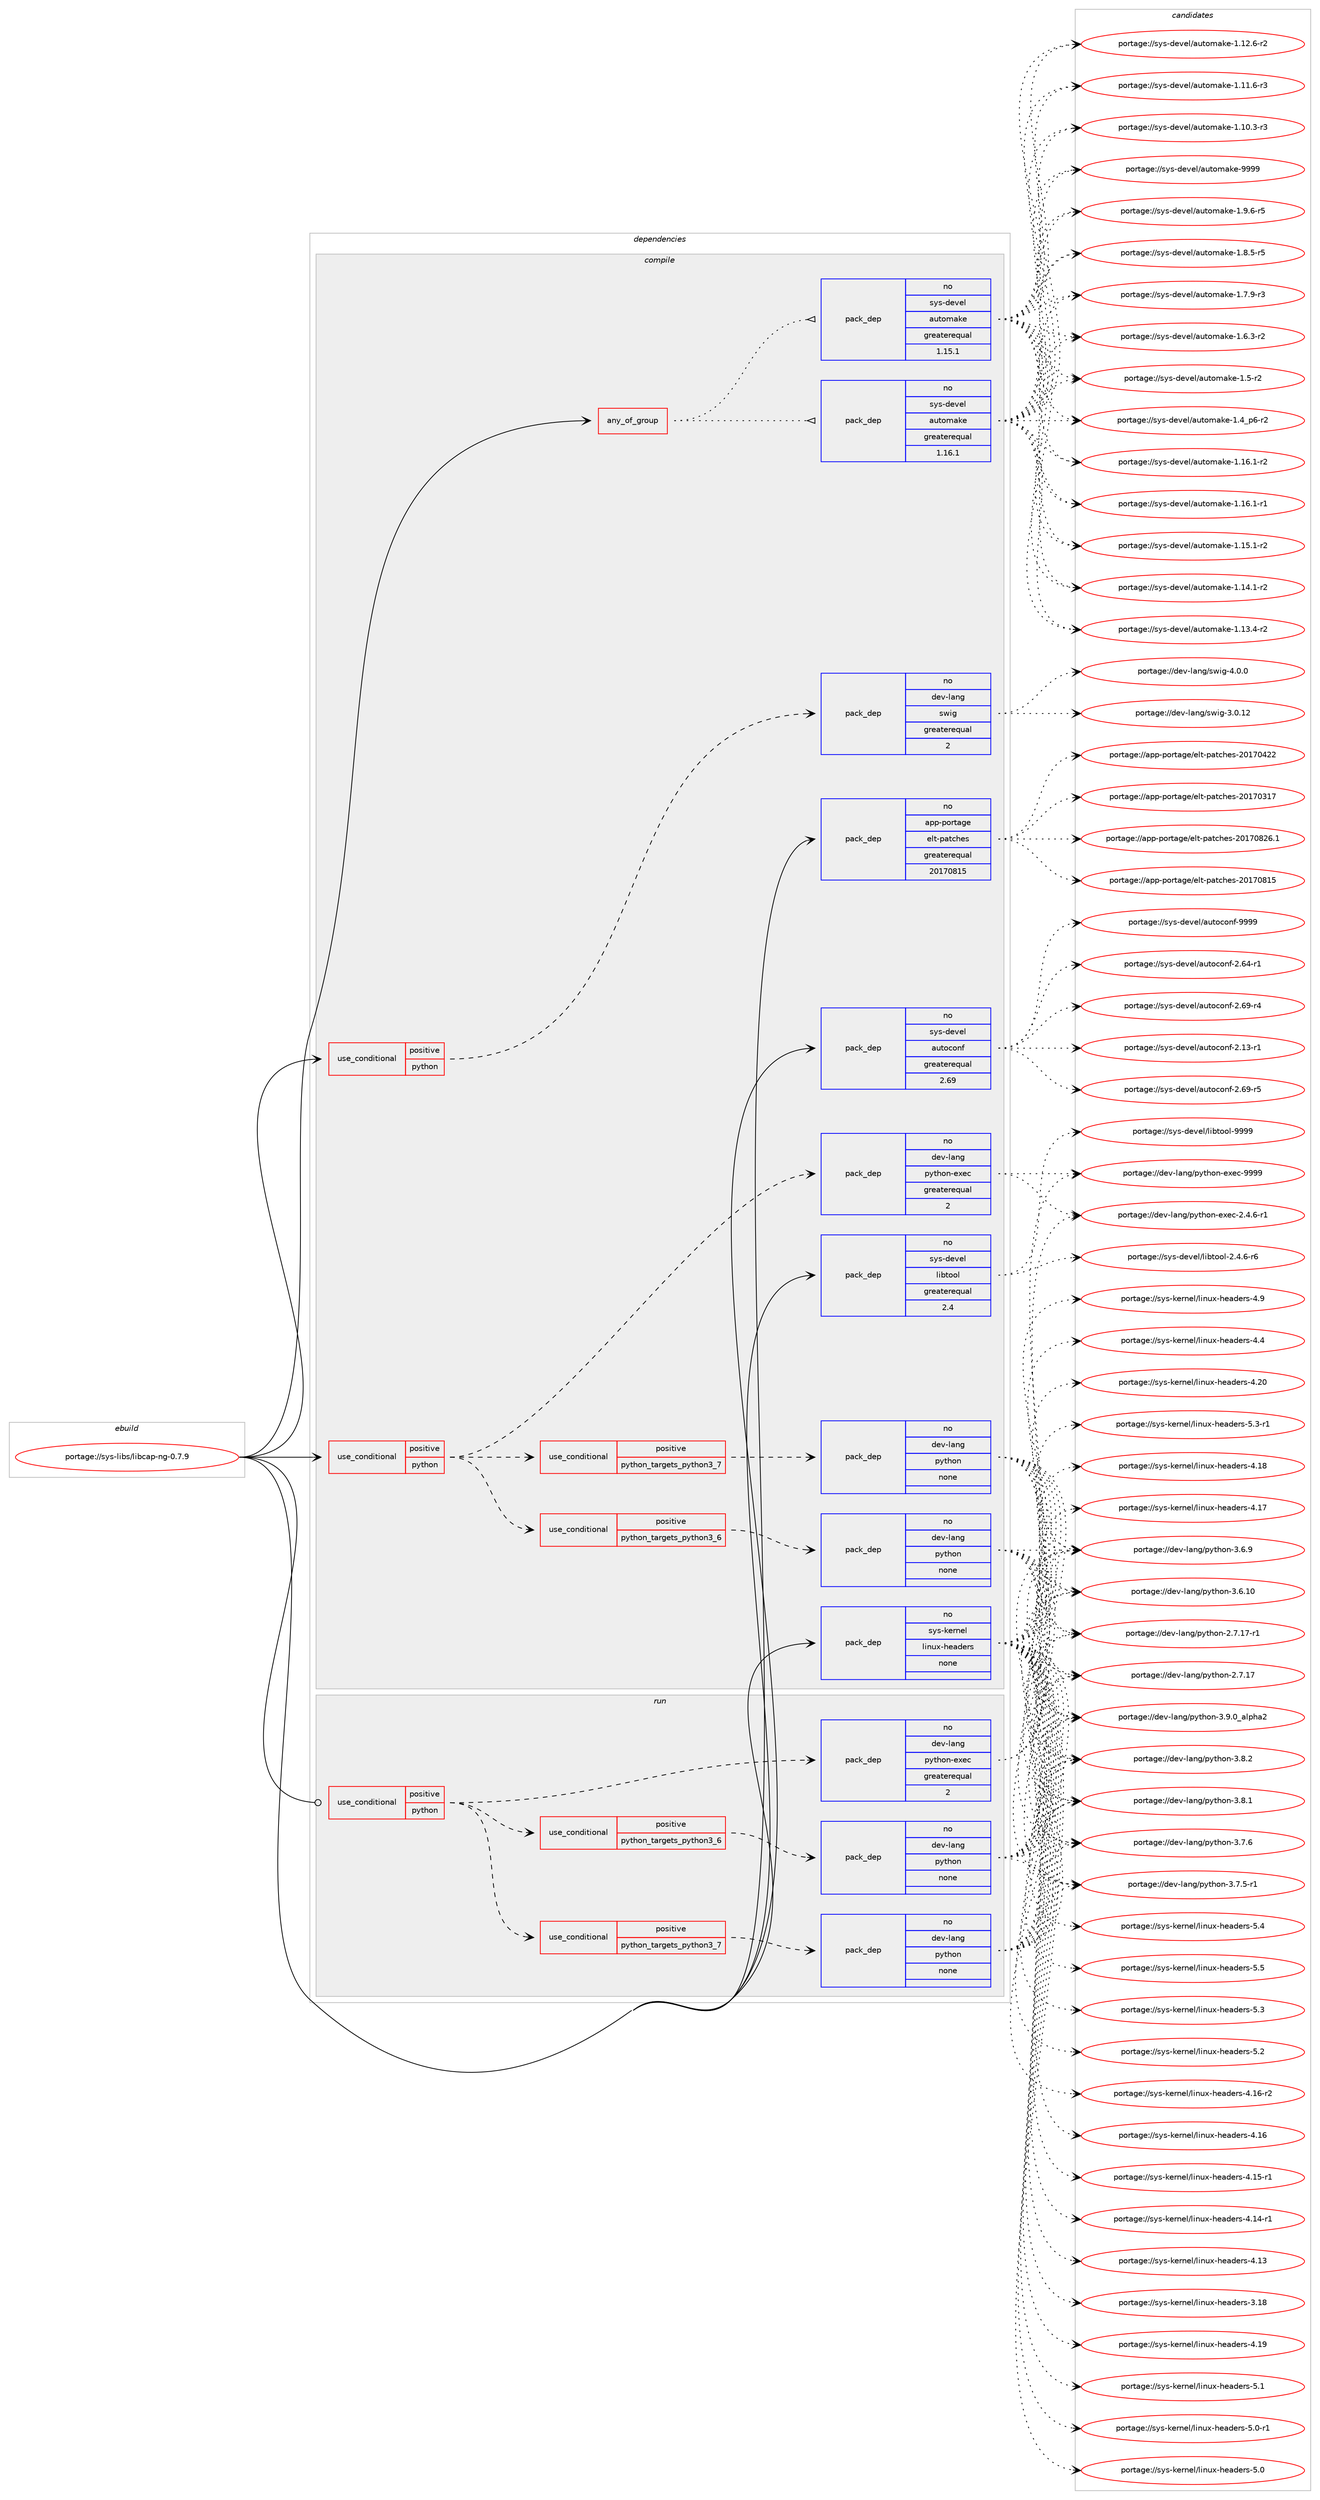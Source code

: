 digraph prolog {

# *************
# Graph options
# *************

newrank=true;
concentrate=true;
compound=true;
graph [rankdir=LR,fontname=Helvetica,fontsize=10,ranksep=1.5];#, ranksep=2.5, nodesep=0.2];
edge  [arrowhead=vee];
node  [fontname=Helvetica,fontsize=10];

# **********
# The ebuild
# **********

subgraph cluster_leftcol {
color=gray;
rank=same;
label=<<i>ebuild</i>>;
id [label="portage://sys-libs/libcap-ng-0.7.9", color=red, width=4, href="../sys-libs/libcap-ng-0.7.9.svg"];
}

# ****************
# The dependencies
# ****************

subgraph cluster_midcol {
color=gray;
label=<<i>dependencies</i>>;
subgraph cluster_compile {
fillcolor="#eeeeee";
style=filled;
label=<<i>compile</i>>;
subgraph any733 {
dependency29850 [label=<<TABLE BORDER="0" CELLBORDER="1" CELLSPACING="0" CELLPADDING="4"><TR><TD CELLPADDING="10">any_of_group</TD></TR></TABLE>>, shape=none, color=red];subgraph pack23766 {
dependency29851 [label=<<TABLE BORDER="0" CELLBORDER="1" CELLSPACING="0" CELLPADDING="4" WIDTH="220"><TR><TD ROWSPAN="6" CELLPADDING="30">pack_dep</TD></TR><TR><TD WIDTH="110">no</TD></TR><TR><TD>sys-devel</TD></TR><TR><TD>automake</TD></TR><TR><TD>greaterequal</TD></TR><TR><TD>1.16.1</TD></TR></TABLE>>, shape=none, color=blue];
}
dependency29850:e -> dependency29851:w [weight=20,style="dotted",arrowhead="oinv"];
subgraph pack23767 {
dependency29852 [label=<<TABLE BORDER="0" CELLBORDER="1" CELLSPACING="0" CELLPADDING="4" WIDTH="220"><TR><TD ROWSPAN="6" CELLPADDING="30">pack_dep</TD></TR><TR><TD WIDTH="110">no</TD></TR><TR><TD>sys-devel</TD></TR><TR><TD>automake</TD></TR><TR><TD>greaterequal</TD></TR><TR><TD>1.15.1</TD></TR></TABLE>>, shape=none, color=blue];
}
dependency29850:e -> dependency29852:w [weight=20,style="dotted",arrowhead="oinv"];
}
id:e -> dependency29850:w [weight=20,style="solid",arrowhead="vee"];
subgraph cond5328 {
dependency29853 [label=<<TABLE BORDER="0" CELLBORDER="1" CELLSPACING="0" CELLPADDING="4"><TR><TD ROWSPAN="3" CELLPADDING="10">use_conditional</TD></TR><TR><TD>positive</TD></TR><TR><TD>python</TD></TR></TABLE>>, shape=none, color=red];
subgraph cond5329 {
dependency29854 [label=<<TABLE BORDER="0" CELLBORDER="1" CELLSPACING="0" CELLPADDING="4"><TR><TD ROWSPAN="3" CELLPADDING="10">use_conditional</TD></TR><TR><TD>positive</TD></TR><TR><TD>python_targets_python3_6</TD></TR></TABLE>>, shape=none, color=red];
subgraph pack23768 {
dependency29855 [label=<<TABLE BORDER="0" CELLBORDER="1" CELLSPACING="0" CELLPADDING="4" WIDTH="220"><TR><TD ROWSPAN="6" CELLPADDING="30">pack_dep</TD></TR><TR><TD WIDTH="110">no</TD></TR><TR><TD>dev-lang</TD></TR><TR><TD>python</TD></TR><TR><TD>none</TD></TR><TR><TD></TD></TR></TABLE>>, shape=none, color=blue];
}
dependency29854:e -> dependency29855:w [weight=20,style="dashed",arrowhead="vee"];
}
dependency29853:e -> dependency29854:w [weight=20,style="dashed",arrowhead="vee"];
subgraph cond5330 {
dependency29856 [label=<<TABLE BORDER="0" CELLBORDER="1" CELLSPACING="0" CELLPADDING="4"><TR><TD ROWSPAN="3" CELLPADDING="10">use_conditional</TD></TR><TR><TD>positive</TD></TR><TR><TD>python_targets_python3_7</TD></TR></TABLE>>, shape=none, color=red];
subgraph pack23769 {
dependency29857 [label=<<TABLE BORDER="0" CELLBORDER="1" CELLSPACING="0" CELLPADDING="4" WIDTH="220"><TR><TD ROWSPAN="6" CELLPADDING="30">pack_dep</TD></TR><TR><TD WIDTH="110">no</TD></TR><TR><TD>dev-lang</TD></TR><TR><TD>python</TD></TR><TR><TD>none</TD></TR><TR><TD></TD></TR></TABLE>>, shape=none, color=blue];
}
dependency29856:e -> dependency29857:w [weight=20,style="dashed",arrowhead="vee"];
}
dependency29853:e -> dependency29856:w [weight=20,style="dashed",arrowhead="vee"];
subgraph pack23770 {
dependency29858 [label=<<TABLE BORDER="0" CELLBORDER="1" CELLSPACING="0" CELLPADDING="4" WIDTH="220"><TR><TD ROWSPAN="6" CELLPADDING="30">pack_dep</TD></TR><TR><TD WIDTH="110">no</TD></TR><TR><TD>dev-lang</TD></TR><TR><TD>python-exec</TD></TR><TR><TD>greaterequal</TD></TR><TR><TD>2</TD></TR></TABLE>>, shape=none, color=blue];
}
dependency29853:e -> dependency29858:w [weight=20,style="dashed",arrowhead="vee"];
}
id:e -> dependency29853:w [weight=20,style="solid",arrowhead="vee"];
subgraph cond5331 {
dependency29859 [label=<<TABLE BORDER="0" CELLBORDER="1" CELLSPACING="0" CELLPADDING="4"><TR><TD ROWSPAN="3" CELLPADDING="10">use_conditional</TD></TR><TR><TD>positive</TD></TR><TR><TD>python</TD></TR></TABLE>>, shape=none, color=red];
subgraph pack23771 {
dependency29860 [label=<<TABLE BORDER="0" CELLBORDER="1" CELLSPACING="0" CELLPADDING="4" WIDTH="220"><TR><TD ROWSPAN="6" CELLPADDING="30">pack_dep</TD></TR><TR><TD WIDTH="110">no</TD></TR><TR><TD>dev-lang</TD></TR><TR><TD>swig</TD></TR><TR><TD>greaterequal</TD></TR><TR><TD>2</TD></TR></TABLE>>, shape=none, color=blue];
}
dependency29859:e -> dependency29860:w [weight=20,style="dashed",arrowhead="vee"];
}
id:e -> dependency29859:w [weight=20,style="solid",arrowhead="vee"];
subgraph pack23772 {
dependency29861 [label=<<TABLE BORDER="0" CELLBORDER="1" CELLSPACING="0" CELLPADDING="4" WIDTH="220"><TR><TD ROWSPAN="6" CELLPADDING="30">pack_dep</TD></TR><TR><TD WIDTH="110">no</TD></TR><TR><TD>app-portage</TD></TR><TR><TD>elt-patches</TD></TR><TR><TD>greaterequal</TD></TR><TR><TD>20170815</TD></TR></TABLE>>, shape=none, color=blue];
}
id:e -> dependency29861:w [weight=20,style="solid",arrowhead="vee"];
subgraph pack23773 {
dependency29862 [label=<<TABLE BORDER="0" CELLBORDER="1" CELLSPACING="0" CELLPADDING="4" WIDTH="220"><TR><TD ROWSPAN="6" CELLPADDING="30">pack_dep</TD></TR><TR><TD WIDTH="110">no</TD></TR><TR><TD>sys-devel</TD></TR><TR><TD>autoconf</TD></TR><TR><TD>greaterequal</TD></TR><TR><TD>2.69</TD></TR></TABLE>>, shape=none, color=blue];
}
id:e -> dependency29862:w [weight=20,style="solid",arrowhead="vee"];
subgraph pack23774 {
dependency29863 [label=<<TABLE BORDER="0" CELLBORDER="1" CELLSPACING="0" CELLPADDING="4" WIDTH="220"><TR><TD ROWSPAN="6" CELLPADDING="30">pack_dep</TD></TR><TR><TD WIDTH="110">no</TD></TR><TR><TD>sys-devel</TD></TR><TR><TD>libtool</TD></TR><TR><TD>greaterequal</TD></TR><TR><TD>2.4</TD></TR></TABLE>>, shape=none, color=blue];
}
id:e -> dependency29863:w [weight=20,style="solid",arrowhead="vee"];
subgraph pack23775 {
dependency29864 [label=<<TABLE BORDER="0" CELLBORDER="1" CELLSPACING="0" CELLPADDING="4" WIDTH="220"><TR><TD ROWSPAN="6" CELLPADDING="30">pack_dep</TD></TR><TR><TD WIDTH="110">no</TD></TR><TR><TD>sys-kernel</TD></TR><TR><TD>linux-headers</TD></TR><TR><TD>none</TD></TR><TR><TD></TD></TR></TABLE>>, shape=none, color=blue];
}
id:e -> dependency29864:w [weight=20,style="solid",arrowhead="vee"];
}
subgraph cluster_compileandrun {
fillcolor="#eeeeee";
style=filled;
label=<<i>compile and run</i>>;
}
subgraph cluster_run {
fillcolor="#eeeeee";
style=filled;
label=<<i>run</i>>;
subgraph cond5332 {
dependency29865 [label=<<TABLE BORDER="0" CELLBORDER="1" CELLSPACING="0" CELLPADDING="4"><TR><TD ROWSPAN="3" CELLPADDING="10">use_conditional</TD></TR><TR><TD>positive</TD></TR><TR><TD>python</TD></TR></TABLE>>, shape=none, color=red];
subgraph cond5333 {
dependency29866 [label=<<TABLE BORDER="0" CELLBORDER="1" CELLSPACING="0" CELLPADDING="4"><TR><TD ROWSPAN="3" CELLPADDING="10">use_conditional</TD></TR><TR><TD>positive</TD></TR><TR><TD>python_targets_python3_6</TD></TR></TABLE>>, shape=none, color=red];
subgraph pack23776 {
dependency29867 [label=<<TABLE BORDER="0" CELLBORDER="1" CELLSPACING="0" CELLPADDING="4" WIDTH="220"><TR><TD ROWSPAN="6" CELLPADDING="30">pack_dep</TD></TR><TR><TD WIDTH="110">no</TD></TR><TR><TD>dev-lang</TD></TR><TR><TD>python</TD></TR><TR><TD>none</TD></TR><TR><TD></TD></TR></TABLE>>, shape=none, color=blue];
}
dependency29866:e -> dependency29867:w [weight=20,style="dashed",arrowhead="vee"];
}
dependency29865:e -> dependency29866:w [weight=20,style="dashed",arrowhead="vee"];
subgraph cond5334 {
dependency29868 [label=<<TABLE BORDER="0" CELLBORDER="1" CELLSPACING="0" CELLPADDING="4"><TR><TD ROWSPAN="3" CELLPADDING="10">use_conditional</TD></TR><TR><TD>positive</TD></TR><TR><TD>python_targets_python3_7</TD></TR></TABLE>>, shape=none, color=red];
subgraph pack23777 {
dependency29869 [label=<<TABLE BORDER="0" CELLBORDER="1" CELLSPACING="0" CELLPADDING="4" WIDTH="220"><TR><TD ROWSPAN="6" CELLPADDING="30">pack_dep</TD></TR><TR><TD WIDTH="110">no</TD></TR><TR><TD>dev-lang</TD></TR><TR><TD>python</TD></TR><TR><TD>none</TD></TR><TR><TD></TD></TR></TABLE>>, shape=none, color=blue];
}
dependency29868:e -> dependency29869:w [weight=20,style="dashed",arrowhead="vee"];
}
dependency29865:e -> dependency29868:w [weight=20,style="dashed",arrowhead="vee"];
subgraph pack23778 {
dependency29870 [label=<<TABLE BORDER="0" CELLBORDER="1" CELLSPACING="0" CELLPADDING="4" WIDTH="220"><TR><TD ROWSPAN="6" CELLPADDING="30">pack_dep</TD></TR><TR><TD WIDTH="110">no</TD></TR><TR><TD>dev-lang</TD></TR><TR><TD>python-exec</TD></TR><TR><TD>greaterequal</TD></TR><TR><TD>2</TD></TR></TABLE>>, shape=none, color=blue];
}
dependency29865:e -> dependency29870:w [weight=20,style="dashed",arrowhead="vee"];
}
id:e -> dependency29865:w [weight=20,style="solid",arrowhead="odot"];
}
}

# **************
# The candidates
# **************

subgraph cluster_choices {
rank=same;
color=gray;
label=<<i>candidates</i>>;

subgraph choice23766 {
color=black;
nodesep=1;
choice115121115451001011181011084797117116111109971071014557575757 [label="portage://sys-devel/automake-9999", color=red, width=4,href="../sys-devel/automake-9999.svg"];
choice115121115451001011181011084797117116111109971071014549465746544511453 [label="portage://sys-devel/automake-1.9.6-r5", color=red, width=4,href="../sys-devel/automake-1.9.6-r5.svg"];
choice115121115451001011181011084797117116111109971071014549465646534511453 [label="portage://sys-devel/automake-1.8.5-r5", color=red, width=4,href="../sys-devel/automake-1.8.5-r5.svg"];
choice115121115451001011181011084797117116111109971071014549465546574511451 [label="portage://sys-devel/automake-1.7.9-r3", color=red, width=4,href="../sys-devel/automake-1.7.9-r3.svg"];
choice115121115451001011181011084797117116111109971071014549465446514511450 [label="portage://sys-devel/automake-1.6.3-r2", color=red, width=4,href="../sys-devel/automake-1.6.3-r2.svg"];
choice11512111545100101118101108479711711611110997107101454946534511450 [label="portage://sys-devel/automake-1.5-r2", color=red, width=4,href="../sys-devel/automake-1.5-r2.svg"];
choice115121115451001011181011084797117116111109971071014549465295112544511450 [label="portage://sys-devel/automake-1.4_p6-r2", color=red, width=4,href="../sys-devel/automake-1.4_p6-r2.svg"];
choice11512111545100101118101108479711711611110997107101454946495446494511450 [label="portage://sys-devel/automake-1.16.1-r2", color=red, width=4,href="../sys-devel/automake-1.16.1-r2.svg"];
choice11512111545100101118101108479711711611110997107101454946495446494511449 [label="portage://sys-devel/automake-1.16.1-r1", color=red, width=4,href="../sys-devel/automake-1.16.1-r1.svg"];
choice11512111545100101118101108479711711611110997107101454946495346494511450 [label="portage://sys-devel/automake-1.15.1-r2", color=red, width=4,href="../sys-devel/automake-1.15.1-r2.svg"];
choice11512111545100101118101108479711711611110997107101454946495246494511450 [label="portage://sys-devel/automake-1.14.1-r2", color=red, width=4,href="../sys-devel/automake-1.14.1-r2.svg"];
choice11512111545100101118101108479711711611110997107101454946495146524511450 [label="portage://sys-devel/automake-1.13.4-r2", color=red, width=4,href="../sys-devel/automake-1.13.4-r2.svg"];
choice11512111545100101118101108479711711611110997107101454946495046544511450 [label="portage://sys-devel/automake-1.12.6-r2", color=red, width=4,href="../sys-devel/automake-1.12.6-r2.svg"];
choice11512111545100101118101108479711711611110997107101454946494946544511451 [label="portage://sys-devel/automake-1.11.6-r3", color=red, width=4,href="../sys-devel/automake-1.11.6-r3.svg"];
choice11512111545100101118101108479711711611110997107101454946494846514511451 [label="portage://sys-devel/automake-1.10.3-r3", color=red, width=4,href="../sys-devel/automake-1.10.3-r3.svg"];
dependency29851:e -> choice115121115451001011181011084797117116111109971071014557575757:w [style=dotted,weight="100"];
dependency29851:e -> choice115121115451001011181011084797117116111109971071014549465746544511453:w [style=dotted,weight="100"];
dependency29851:e -> choice115121115451001011181011084797117116111109971071014549465646534511453:w [style=dotted,weight="100"];
dependency29851:e -> choice115121115451001011181011084797117116111109971071014549465546574511451:w [style=dotted,weight="100"];
dependency29851:e -> choice115121115451001011181011084797117116111109971071014549465446514511450:w [style=dotted,weight="100"];
dependency29851:e -> choice11512111545100101118101108479711711611110997107101454946534511450:w [style=dotted,weight="100"];
dependency29851:e -> choice115121115451001011181011084797117116111109971071014549465295112544511450:w [style=dotted,weight="100"];
dependency29851:e -> choice11512111545100101118101108479711711611110997107101454946495446494511450:w [style=dotted,weight="100"];
dependency29851:e -> choice11512111545100101118101108479711711611110997107101454946495446494511449:w [style=dotted,weight="100"];
dependency29851:e -> choice11512111545100101118101108479711711611110997107101454946495346494511450:w [style=dotted,weight="100"];
dependency29851:e -> choice11512111545100101118101108479711711611110997107101454946495246494511450:w [style=dotted,weight="100"];
dependency29851:e -> choice11512111545100101118101108479711711611110997107101454946495146524511450:w [style=dotted,weight="100"];
dependency29851:e -> choice11512111545100101118101108479711711611110997107101454946495046544511450:w [style=dotted,weight="100"];
dependency29851:e -> choice11512111545100101118101108479711711611110997107101454946494946544511451:w [style=dotted,weight="100"];
dependency29851:e -> choice11512111545100101118101108479711711611110997107101454946494846514511451:w [style=dotted,weight="100"];
}
subgraph choice23767 {
color=black;
nodesep=1;
choice115121115451001011181011084797117116111109971071014557575757 [label="portage://sys-devel/automake-9999", color=red, width=4,href="../sys-devel/automake-9999.svg"];
choice115121115451001011181011084797117116111109971071014549465746544511453 [label="portage://sys-devel/automake-1.9.6-r5", color=red, width=4,href="../sys-devel/automake-1.9.6-r5.svg"];
choice115121115451001011181011084797117116111109971071014549465646534511453 [label="portage://sys-devel/automake-1.8.5-r5", color=red, width=4,href="../sys-devel/automake-1.8.5-r5.svg"];
choice115121115451001011181011084797117116111109971071014549465546574511451 [label="portage://sys-devel/automake-1.7.9-r3", color=red, width=4,href="../sys-devel/automake-1.7.9-r3.svg"];
choice115121115451001011181011084797117116111109971071014549465446514511450 [label="portage://sys-devel/automake-1.6.3-r2", color=red, width=4,href="../sys-devel/automake-1.6.3-r2.svg"];
choice11512111545100101118101108479711711611110997107101454946534511450 [label="portage://sys-devel/automake-1.5-r2", color=red, width=4,href="../sys-devel/automake-1.5-r2.svg"];
choice115121115451001011181011084797117116111109971071014549465295112544511450 [label="portage://sys-devel/automake-1.4_p6-r2", color=red, width=4,href="../sys-devel/automake-1.4_p6-r2.svg"];
choice11512111545100101118101108479711711611110997107101454946495446494511450 [label="portage://sys-devel/automake-1.16.1-r2", color=red, width=4,href="../sys-devel/automake-1.16.1-r2.svg"];
choice11512111545100101118101108479711711611110997107101454946495446494511449 [label="portage://sys-devel/automake-1.16.1-r1", color=red, width=4,href="../sys-devel/automake-1.16.1-r1.svg"];
choice11512111545100101118101108479711711611110997107101454946495346494511450 [label="portage://sys-devel/automake-1.15.1-r2", color=red, width=4,href="../sys-devel/automake-1.15.1-r2.svg"];
choice11512111545100101118101108479711711611110997107101454946495246494511450 [label="portage://sys-devel/automake-1.14.1-r2", color=red, width=4,href="../sys-devel/automake-1.14.1-r2.svg"];
choice11512111545100101118101108479711711611110997107101454946495146524511450 [label="portage://sys-devel/automake-1.13.4-r2", color=red, width=4,href="../sys-devel/automake-1.13.4-r2.svg"];
choice11512111545100101118101108479711711611110997107101454946495046544511450 [label="portage://sys-devel/automake-1.12.6-r2", color=red, width=4,href="../sys-devel/automake-1.12.6-r2.svg"];
choice11512111545100101118101108479711711611110997107101454946494946544511451 [label="portage://sys-devel/automake-1.11.6-r3", color=red, width=4,href="../sys-devel/automake-1.11.6-r3.svg"];
choice11512111545100101118101108479711711611110997107101454946494846514511451 [label="portage://sys-devel/automake-1.10.3-r3", color=red, width=4,href="../sys-devel/automake-1.10.3-r3.svg"];
dependency29852:e -> choice115121115451001011181011084797117116111109971071014557575757:w [style=dotted,weight="100"];
dependency29852:e -> choice115121115451001011181011084797117116111109971071014549465746544511453:w [style=dotted,weight="100"];
dependency29852:e -> choice115121115451001011181011084797117116111109971071014549465646534511453:w [style=dotted,weight="100"];
dependency29852:e -> choice115121115451001011181011084797117116111109971071014549465546574511451:w [style=dotted,weight="100"];
dependency29852:e -> choice115121115451001011181011084797117116111109971071014549465446514511450:w [style=dotted,weight="100"];
dependency29852:e -> choice11512111545100101118101108479711711611110997107101454946534511450:w [style=dotted,weight="100"];
dependency29852:e -> choice115121115451001011181011084797117116111109971071014549465295112544511450:w [style=dotted,weight="100"];
dependency29852:e -> choice11512111545100101118101108479711711611110997107101454946495446494511450:w [style=dotted,weight="100"];
dependency29852:e -> choice11512111545100101118101108479711711611110997107101454946495446494511449:w [style=dotted,weight="100"];
dependency29852:e -> choice11512111545100101118101108479711711611110997107101454946495346494511450:w [style=dotted,weight="100"];
dependency29852:e -> choice11512111545100101118101108479711711611110997107101454946495246494511450:w [style=dotted,weight="100"];
dependency29852:e -> choice11512111545100101118101108479711711611110997107101454946495146524511450:w [style=dotted,weight="100"];
dependency29852:e -> choice11512111545100101118101108479711711611110997107101454946495046544511450:w [style=dotted,weight="100"];
dependency29852:e -> choice11512111545100101118101108479711711611110997107101454946494946544511451:w [style=dotted,weight="100"];
dependency29852:e -> choice11512111545100101118101108479711711611110997107101454946494846514511451:w [style=dotted,weight="100"];
}
subgraph choice23768 {
color=black;
nodesep=1;
choice10010111845108971101034711212111610411111045514657464895971081121049750 [label="portage://dev-lang/python-3.9.0_alpha2", color=red, width=4,href="../dev-lang/python-3.9.0_alpha2.svg"];
choice100101118451089711010347112121116104111110455146564650 [label="portage://dev-lang/python-3.8.2", color=red, width=4,href="../dev-lang/python-3.8.2.svg"];
choice100101118451089711010347112121116104111110455146564649 [label="portage://dev-lang/python-3.8.1", color=red, width=4,href="../dev-lang/python-3.8.1.svg"];
choice100101118451089711010347112121116104111110455146554654 [label="portage://dev-lang/python-3.7.6", color=red, width=4,href="../dev-lang/python-3.7.6.svg"];
choice1001011184510897110103471121211161041111104551465546534511449 [label="portage://dev-lang/python-3.7.5-r1", color=red, width=4,href="../dev-lang/python-3.7.5-r1.svg"];
choice100101118451089711010347112121116104111110455146544657 [label="portage://dev-lang/python-3.6.9", color=red, width=4,href="../dev-lang/python-3.6.9.svg"];
choice10010111845108971101034711212111610411111045514654464948 [label="portage://dev-lang/python-3.6.10", color=red, width=4,href="../dev-lang/python-3.6.10.svg"];
choice100101118451089711010347112121116104111110455046554649554511449 [label="portage://dev-lang/python-2.7.17-r1", color=red, width=4,href="../dev-lang/python-2.7.17-r1.svg"];
choice10010111845108971101034711212111610411111045504655464955 [label="portage://dev-lang/python-2.7.17", color=red, width=4,href="../dev-lang/python-2.7.17.svg"];
dependency29855:e -> choice10010111845108971101034711212111610411111045514657464895971081121049750:w [style=dotted,weight="100"];
dependency29855:e -> choice100101118451089711010347112121116104111110455146564650:w [style=dotted,weight="100"];
dependency29855:e -> choice100101118451089711010347112121116104111110455146564649:w [style=dotted,weight="100"];
dependency29855:e -> choice100101118451089711010347112121116104111110455146554654:w [style=dotted,weight="100"];
dependency29855:e -> choice1001011184510897110103471121211161041111104551465546534511449:w [style=dotted,weight="100"];
dependency29855:e -> choice100101118451089711010347112121116104111110455146544657:w [style=dotted,weight="100"];
dependency29855:e -> choice10010111845108971101034711212111610411111045514654464948:w [style=dotted,weight="100"];
dependency29855:e -> choice100101118451089711010347112121116104111110455046554649554511449:w [style=dotted,weight="100"];
dependency29855:e -> choice10010111845108971101034711212111610411111045504655464955:w [style=dotted,weight="100"];
}
subgraph choice23769 {
color=black;
nodesep=1;
choice10010111845108971101034711212111610411111045514657464895971081121049750 [label="portage://dev-lang/python-3.9.0_alpha2", color=red, width=4,href="../dev-lang/python-3.9.0_alpha2.svg"];
choice100101118451089711010347112121116104111110455146564650 [label="portage://dev-lang/python-3.8.2", color=red, width=4,href="../dev-lang/python-3.8.2.svg"];
choice100101118451089711010347112121116104111110455146564649 [label="portage://dev-lang/python-3.8.1", color=red, width=4,href="../dev-lang/python-3.8.1.svg"];
choice100101118451089711010347112121116104111110455146554654 [label="portage://dev-lang/python-3.7.6", color=red, width=4,href="../dev-lang/python-3.7.6.svg"];
choice1001011184510897110103471121211161041111104551465546534511449 [label="portage://dev-lang/python-3.7.5-r1", color=red, width=4,href="../dev-lang/python-3.7.5-r1.svg"];
choice100101118451089711010347112121116104111110455146544657 [label="portage://dev-lang/python-3.6.9", color=red, width=4,href="../dev-lang/python-3.6.9.svg"];
choice10010111845108971101034711212111610411111045514654464948 [label="portage://dev-lang/python-3.6.10", color=red, width=4,href="../dev-lang/python-3.6.10.svg"];
choice100101118451089711010347112121116104111110455046554649554511449 [label="portage://dev-lang/python-2.7.17-r1", color=red, width=4,href="../dev-lang/python-2.7.17-r1.svg"];
choice10010111845108971101034711212111610411111045504655464955 [label="portage://dev-lang/python-2.7.17", color=red, width=4,href="../dev-lang/python-2.7.17.svg"];
dependency29857:e -> choice10010111845108971101034711212111610411111045514657464895971081121049750:w [style=dotted,weight="100"];
dependency29857:e -> choice100101118451089711010347112121116104111110455146564650:w [style=dotted,weight="100"];
dependency29857:e -> choice100101118451089711010347112121116104111110455146564649:w [style=dotted,weight="100"];
dependency29857:e -> choice100101118451089711010347112121116104111110455146554654:w [style=dotted,weight="100"];
dependency29857:e -> choice1001011184510897110103471121211161041111104551465546534511449:w [style=dotted,weight="100"];
dependency29857:e -> choice100101118451089711010347112121116104111110455146544657:w [style=dotted,weight="100"];
dependency29857:e -> choice10010111845108971101034711212111610411111045514654464948:w [style=dotted,weight="100"];
dependency29857:e -> choice100101118451089711010347112121116104111110455046554649554511449:w [style=dotted,weight="100"];
dependency29857:e -> choice10010111845108971101034711212111610411111045504655464955:w [style=dotted,weight="100"];
}
subgraph choice23770 {
color=black;
nodesep=1;
choice10010111845108971101034711212111610411111045101120101994557575757 [label="portage://dev-lang/python-exec-9999", color=red, width=4,href="../dev-lang/python-exec-9999.svg"];
choice10010111845108971101034711212111610411111045101120101994550465246544511449 [label="portage://dev-lang/python-exec-2.4.6-r1", color=red, width=4,href="../dev-lang/python-exec-2.4.6-r1.svg"];
dependency29858:e -> choice10010111845108971101034711212111610411111045101120101994557575757:w [style=dotted,weight="100"];
dependency29858:e -> choice10010111845108971101034711212111610411111045101120101994550465246544511449:w [style=dotted,weight="100"];
}
subgraph choice23771 {
color=black;
nodesep=1;
choice100101118451089711010347115119105103455246484648 [label="portage://dev-lang/swig-4.0.0", color=red, width=4,href="../dev-lang/swig-4.0.0.svg"];
choice10010111845108971101034711511910510345514648464950 [label="portage://dev-lang/swig-3.0.12", color=red, width=4,href="../dev-lang/swig-3.0.12.svg"];
dependency29860:e -> choice100101118451089711010347115119105103455246484648:w [style=dotted,weight="100"];
dependency29860:e -> choice10010111845108971101034711511910510345514648464950:w [style=dotted,weight="100"];
}
subgraph choice23772 {
color=black;
nodesep=1;
choice971121124511211111411697103101471011081164511297116991041011154550484955485650544649 [label="portage://app-portage/elt-patches-20170826.1", color=red, width=4,href="../app-portage/elt-patches-20170826.1.svg"];
choice97112112451121111141169710310147101108116451129711699104101115455048495548564953 [label="portage://app-portage/elt-patches-20170815", color=red, width=4,href="../app-portage/elt-patches-20170815.svg"];
choice97112112451121111141169710310147101108116451129711699104101115455048495548525050 [label="portage://app-portage/elt-patches-20170422", color=red, width=4,href="../app-portage/elt-patches-20170422.svg"];
choice97112112451121111141169710310147101108116451129711699104101115455048495548514955 [label="portage://app-portage/elt-patches-20170317", color=red, width=4,href="../app-portage/elt-patches-20170317.svg"];
dependency29861:e -> choice971121124511211111411697103101471011081164511297116991041011154550484955485650544649:w [style=dotted,weight="100"];
dependency29861:e -> choice97112112451121111141169710310147101108116451129711699104101115455048495548564953:w [style=dotted,weight="100"];
dependency29861:e -> choice97112112451121111141169710310147101108116451129711699104101115455048495548525050:w [style=dotted,weight="100"];
dependency29861:e -> choice97112112451121111141169710310147101108116451129711699104101115455048495548514955:w [style=dotted,weight="100"];
}
subgraph choice23773 {
color=black;
nodesep=1;
choice115121115451001011181011084797117116111991111101024557575757 [label="portage://sys-devel/autoconf-9999", color=red, width=4,href="../sys-devel/autoconf-9999.svg"];
choice1151211154510010111810110847971171161119911111010245504654574511453 [label="portage://sys-devel/autoconf-2.69-r5", color=red, width=4,href="../sys-devel/autoconf-2.69-r5.svg"];
choice1151211154510010111810110847971171161119911111010245504654574511452 [label="portage://sys-devel/autoconf-2.69-r4", color=red, width=4,href="../sys-devel/autoconf-2.69-r4.svg"];
choice1151211154510010111810110847971171161119911111010245504654524511449 [label="portage://sys-devel/autoconf-2.64-r1", color=red, width=4,href="../sys-devel/autoconf-2.64-r1.svg"];
choice1151211154510010111810110847971171161119911111010245504649514511449 [label="portage://sys-devel/autoconf-2.13-r1", color=red, width=4,href="../sys-devel/autoconf-2.13-r1.svg"];
dependency29862:e -> choice115121115451001011181011084797117116111991111101024557575757:w [style=dotted,weight="100"];
dependency29862:e -> choice1151211154510010111810110847971171161119911111010245504654574511453:w [style=dotted,weight="100"];
dependency29862:e -> choice1151211154510010111810110847971171161119911111010245504654574511452:w [style=dotted,weight="100"];
dependency29862:e -> choice1151211154510010111810110847971171161119911111010245504654524511449:w [style=dotted,weight="100"];
dependency29862:e -> choice1151211154510010111810110847971171161119911111010245504649514511449:w [style=dotted,weight="100"];
}
subgraph choice23774 {
color=black;
nodesep=1;
choice1151211154510010111810110847108105981161111111084557575757 [label="portage://sys-devel/libtool-9999", color=red, width=4,href="../sys-devel/libtool-9999.svg"];
choice1151211154510010111810110847108105981161111111084550465246544511454 [label="portage://sys-devel/libtool-2.4.6-r6", color=red, width=4,href="../sys-devel/libtool-2.4.6-r6.svg"];
dependency29863:e -> choice1151211154510010111810110847108105981161111111084557575757:w [style=dotted,weight="100"];
dependency29863:e -> choice1151211154510010111810110847108105981161111111084550465246544511454:w [style=dotted,weight="100"];
}
subgraph choice23775 {
color=black;
nodesep=1;
choice1151211154510710111411010110847108105110117120451041019710010111411545534653 [label="portage://sys-kernel/linux-headers-5.5", color=red, width=4,href="../sys-kernel/linux-headers-5.5.svg"];
choice1151211154510710111411010110847108105110117120451041019710010111411545534652 [label="portage://sys-kernel/linux-headers-5.4", color=red, width=4,href="../sys-kernel/linux-headers-5.4.svg"];
choice11512111545107101114110101108471081051101171204510410197100101114115455346514511449 [label="portage://sys-kernel/linux-headers-5.3-r1", color=red, width=4,href="../sys-kernel/linux-headers-5.3-r1.svg"];
choice1151211154510710111411010110847108105110117120451041019710010111411545534651 [label="portage://sys-kernel/linux-headers-5.3", color=red, width=4,href="../sys-kernel/linux-headers-5.3.svg"];
choice1151211154510710111411010110847108105110117120451041019710010111411545534650 [label="portage://sys-kernel/linux-headers-5.2", color=red, width=4,href="../sys-kernel/linux-headers-5.2.svg"];
choice1151211154510710111411010110847108105110117120451041019710010111411545534649 [label="portage://sys-kernel/linux-headers-5.1", color=red, width=4,href="../sys-kernel/linux-headers-5.1.svg"];
choice11512111545107101114110101108471081051101171204510410197100101114115455346484511449 [label="portage://sys-kernel/linux-headers-5.0-r1", color=red, width=4,href="../sys-kernel/linux-headers-5.0-r1.svg"];
choice1151211154510710111411010110847108105110117120451041019710010111411545534648 [label="portage://sys-kernel/linux-headers-5.0", color=red, width=4,href="../sys-kernel/linux-headers-5.0.svg"];
choice1151211154510710111411010110847108105110117120451041019710010111411545524657 [label="portage://sys-kernel/linux-headers-4.9", color=red, width=4,href="../sys-kernel/linux-headers-4.9.svg"];
choice1151211154510710111411010110847108105110117120451041019710010111411545524652 [label="portage://sys-kernel/linux-headers-4.4", color=red, width=4,href="../sys-kernel/linux-headers-4.4.svg"];
choice115121115451071011141101011084710810511011712045104101971001011141154552465048 [label="portage://sys-kernel/linux-headers-4.20", color=red, width=4,href="../sys-kernel/linux-headers-4.20.svg"];
choice115121115451071011141101011084710810511011712045104101971001011141154552464957 [label="portage://sys-kernel/linux-headers-4.19", color=red, width=4,href="../sys-kernel/linux-headers-4.19.svg"];
choice115121115451071011141101011084710810511011712045104101971001011141154552464956 [label="portage://sys-kernel/linux-headers-4.18", color=red, width=4,href="../sys-kernel/linux-headers-4.18.svg"];
choice115121115451071011141101011084710810511011712045104101971001011141154552464955 [label="portage://sys-kernel/linux-headers-4.17", color=red, width=4,href="../sys-kernel/linux-headers-4.17.svg"];
choice1151211154510710111411010110847108105110117120451041019710010111411545524649544511450 [label="portage://sys-kernel/linux-headers-4.16-r2", color=red, width=4,href="../sys-kernel/linux-headers-4.16-r2.svg"];
choice115121115451071011141101011084710810511011712045104101971001011141154552464954 [label="portage://sys-kernel/linux-headers-4.16", color=red, width=4,href="../sys-kernel/linux-headers-4.16.svg"];
choice1151211154510710111411010110847108105110117120451041019710010111411545524649534511449 [label="portage://sys-kernel/linux-headers-4.15-r1", color=red, width=4,href="../sys-kernel/linux-headers-4.15-r1.svg"];
choice1151211154510710111411010110847108105110117120451041019710010111411545524649524511449 [label="portage://sys-kernel/linux-headers-4.14-r1", color=red, width=4,href="../sys-kernel/linux-headers-4.14-r1.svg"];
choice115121115451071011141101011084710810511011712045104101971001011141154552464951 [label="portage://sys-kernel/linux-headers-4.13", color=red, width=4,href="../sys-kernel/linux-headers-4.13.svg"];
choice115121115451071011141101011084710810511011712045104101971001011141154551464956 [label="portage://sys-kernel/linux-headers-3.18", color=red, width=4,href="../sys-kernel/linux-headers-3.18.svg"];
dependency29864:e -> choice1151211154510710111411010110847108105110117120451041019710010111411545534653:w [style=dotted,weight="100"];
dependency29864:e -> choice1151211154510710111411010110847108105110117120451041019710010111411545534652:w [style=dotted,weight="100"];
dependency29864:e -> choice11512111545107101114110101108471081051101171204510410197100101114115455346514511449:w [style=dotted,weight="100"];
dependency29864:e -> choice1151211154510710111411010110847108105110117120451041019710010111411545534651:w [style=dotted,weight="100"];
dependency29864:e -> choice1151211154510710111411010110847108105110117120451041019710010111411545534650:w [style=dotted,weight="100"];
dependency29864:e -> choice1151211154510710111411010110847108105110117120451041019710010111411545534649:w [style=dotted,weight="100"];
dependency29864:e -> choice11512111545107101114110101108471081051101171204510410197100101114115455346484511449:w [style=dotted,weight="100"];
dependency29864:e -> choice1151211154510710111411010110847108105110117120451041019710010111411545534648:w [style=dotted,weight="100"];
dependency29864:e -> choice1151211154510710111411010110847108105110117120451041019710010111411545524657:w [style=dotted,weight="100"];
dependency29864:e -> choice1151211154510710111411010110847108105110117120451041019710010111411545524652:w [style=dotted,weight="100"];
dependency29864:e -> choice115121115451071011141101011084710810511011712045104101971001011141154552465048:w [style=dotted,weight="100"];
dependency29864:e -> choice115121115451071011141101011084710810511011712045104101971001011141154552464957:w [style=dotted,weight="100"];
dependency29864:e -> choice115121115451071011141101011084710810511011712045104101971001011141154552464956:w [style=dotted,weight="100"];
dependency29864:e -> choice115121115451071011141101011084710810511011712045104101971001011141154552464955:w [style=dotted,weight="100"];
dependency29864:e -> choice1151211154510710111411010110847108105110117120451041019710010111411545524649544511450:w [style=dotted,weight="100"];
dependency29864:e -> choice115121115451071011141101011084710810511011712045104101971001011141154552464954:w [style=dotted,weight="100"];
dependency29864:e -> choice1151211154510710111411010110847108105110117120451041019710010111411545524649534511449:w [style=dotted,weight="100"];
dependency29864:e -> choice1151211154510710111411010110847108105110117120451041019710010111411545524649524511449:w [style=dotted,weight="100"];
dependency29864:e -> choice115121115451071011141101011084710810511011712045104101971001011141154552464951:w [style=dotted,weight="100"];
dependency29864:e -> choice115121115451071011141101011084710810511011712045104101971001011141154551464956:w [style=dotted,weight="100"];
}
subgraph choice23776 {
color=black;
nodesep=1;
choice10010111845108971101034711212111610411111045514657464895971081121049750 [label="portage://dev-lang/python-3.9.0_alpha2", color=red, width=4,href="../dev-lang/python-3.9.0_alpha2.svg"];
choice100101118451089711010347112121116104111110455146564650 [label="portage://dev-lang/python-3.8.2", color=red, width=4,href="../dev-lang/python-3.8.2.svg"];
choice100101118451089711010347112121116104111110455146564649 [label="portage://dev-lang/python-3.8.1", color=red, width=4,href="../dev-lang/python-3.8.1.svg"];
choice100101118451089711010347112121116104111110455146554654 [label="portage://dev-lang/python-3.7.6", color=red, width=4,href="../dev-lang/python-3.7.6.svg"];
choice1001011184510897110103471121211161041111104551465546534511449 [label="portage://dev-lang/python-3.7.5-r1", color=red, width=4,href="../dev-lang/python-3.7.5-r1.svg"];
choice100101118451089711010347112121116104111110455146544657 [label="portage://dev-lang/python-3.6.9", color=red, width=4,href="../dev-lang/python-3.6.9.svg"];
choice10010111845108971101034711212111610411111045514654464948 [label="portage://dev-lang/python-3.6.10", color=red, width=4,href="../dev-lang/python-3.6.10.svg"];
choice100101118451089711010347112121116104111110455046554649554511449 [label="portage://dev-lang/python-2.7.17-r1", color=red, width=4,href="../dev-lang/python-2.7.17-r1.svg"];
choice10010111845108971101034711212111610411111045504655464955 [label="portage://dev-lang/python-2.7.17", color=red, width=4,href="../dev-lang/python-2.7.17.svg"];
dependency29867:e -> choice10010111845108971101034711212111610411111045514657464895971081121049750:w [style=dotted,weight="100"];
dependency29867:e -> choice100101118451089711010347112121116104111110455146564650:w [style=dotted,weight="100"];
dependency29867:e -> choice100101118451089711010347112121116104111110455146564649:w [style=dotted,weight="100"];
dependency29867:e -> choice100101118451089711010347112121116104111110455146554654:w [style=dotted,weight="100"];
dependency29867:e -> choice1001011184510897110103471121211161041111104551465546534511449:w [style=dotted,weight="100"];
dependency29867:e -> choice100101118451089711010347112121116104111110455146544657:w [style=dotted,weight="100"];
dependency29867:e -> choice10010111845108971101034711212111610411111045514654464948:w [style=dotted,weight="100"];
dependency29867:e -> choice100101118451089711010347112121116104111110455046554649554511449:w [style=dotted,weight="100"];
dependency29867:e -> choice10010111845108971101034711212111610411111045504655464955:w [style=dotted,weight="100"];
}
subgraph choice23777 {
color=black;
nodesep=1;
choice10010111845108971101034711212111610411111045514657464895971081121049750 [label="portage://dev-lang/python-3.9.0_alpha2", color=red, width=4,href="../dev-lang/python-3.9.0_alpha2.svg"];
choice100101118451089711010347112121116104111110455146564650 [label="portage://dev-lang/python-3.8.2", color=red, width=4,href="../dev-lang/python-3.8.2.svg"];
choice100101118451089711010347112121116104111110455146564649 [label="portage://dev-lang/python-3.8.1", color=red, width=4,href="../dev-lang/python-3.8.1.svg"];
choice100101118451089711010347112121116104111110455146554654 [label="portage://dev-lang/python-3.7.6", color=red, width=4,href="../dev-lang/python-3.7.6.svg"];
choice1001011184510897110103471121211161041111104551465546534511449 [label="portage://dev-lang/python-3.7.5-r1", color=red, width=4,href="../dev-lang/python-3.7.5-r1.svg"];
choice100101118451089711010347112121116104111110455146544657 [label="portage://dev-lang/python-3.6.9", color=red, width=4,href="../dev-lang/python-3.6.9.svg"];
choice10010111845108971101034711212111610411111045514654464948 [label="portage://dev-lang/python-3.6.10", color=red, width=4,href="../dev-lang/python-3.6.10.svg"];
choice100101118451089711010347112121116104111110455046554649554511449 [label="portage://dev-lang/python-2.7.17-r1", color=red, width=4,href="../dev-lang/python-2.7.17-r1.svg"];
choice10010111845108971101034711212111610411111045504655464955 [label="portage://dev-lang/python-2.7.17", color=red, width=4,href="../dev-lang/python-2.7.17.svg"];
dependency29869:e -> choice10010111845108971101034711212111610411111045514657464895971081121049750:w [style=dotted,weight="100"];
dependency29869:e -> choice100101118451089711010347112121116104111110455146564650:w [style=dotted,weight="100"];
dependency29869:e -> choice100101118451089711010347112121116104111110455146564649:w [style=dotted,weight="100"];
dependency29869:e -> choice100101118451089711010347112121116104111110455146554654:w [style=dotted,weight="100"];
dependency29869:e -> choice1001011184510897110103471121211161041111104551465546534511449:w [style=dotted,weight="100"];
dependency29869:e -> choice100101118451089711010347112121116104111110455146544657:w [style=dotted,weight="100"];
dependency29869:e -> choice10010111845108971101034711212111610411111045514654464948:w [style=dotted,weight="100"];
dependency29869:e -> choice100101118451089711010347112121116104111110455046554649554511449:w [style=dotted,weight="100"];
dependency29869:e -> choice10010111845108971101034711212111610411111045504655464955:w [style=dotted,weight="100"];
}
subgraph choice23778 {
color=black;
nodesep=1;
choice10010111845108971101034711212111610411111045101120101994557575757 [label="portage://dev-lang/python-exec-9999", color=red, width=4,href="../dev-lang/python-exec-9999.svg"];
choice10010111845108971101034711212111610411111045101120101994550465246544511449 [label="portage://dev-lang/python-exec-2.4.6-r1", color=red, width=4,href="../dev-lang/python-exec-2.4.6-r1.svg"];
dependency29870:e -> choice10010111845108971101034711212111610411111045101120101994557575757:w [style=dotted,weight="100"];
dependency29870:e -> choice10010111845108971101034711212111610411111045101120101994550465246544511449:w [style=dotted,weight="100"];
}
}

}
